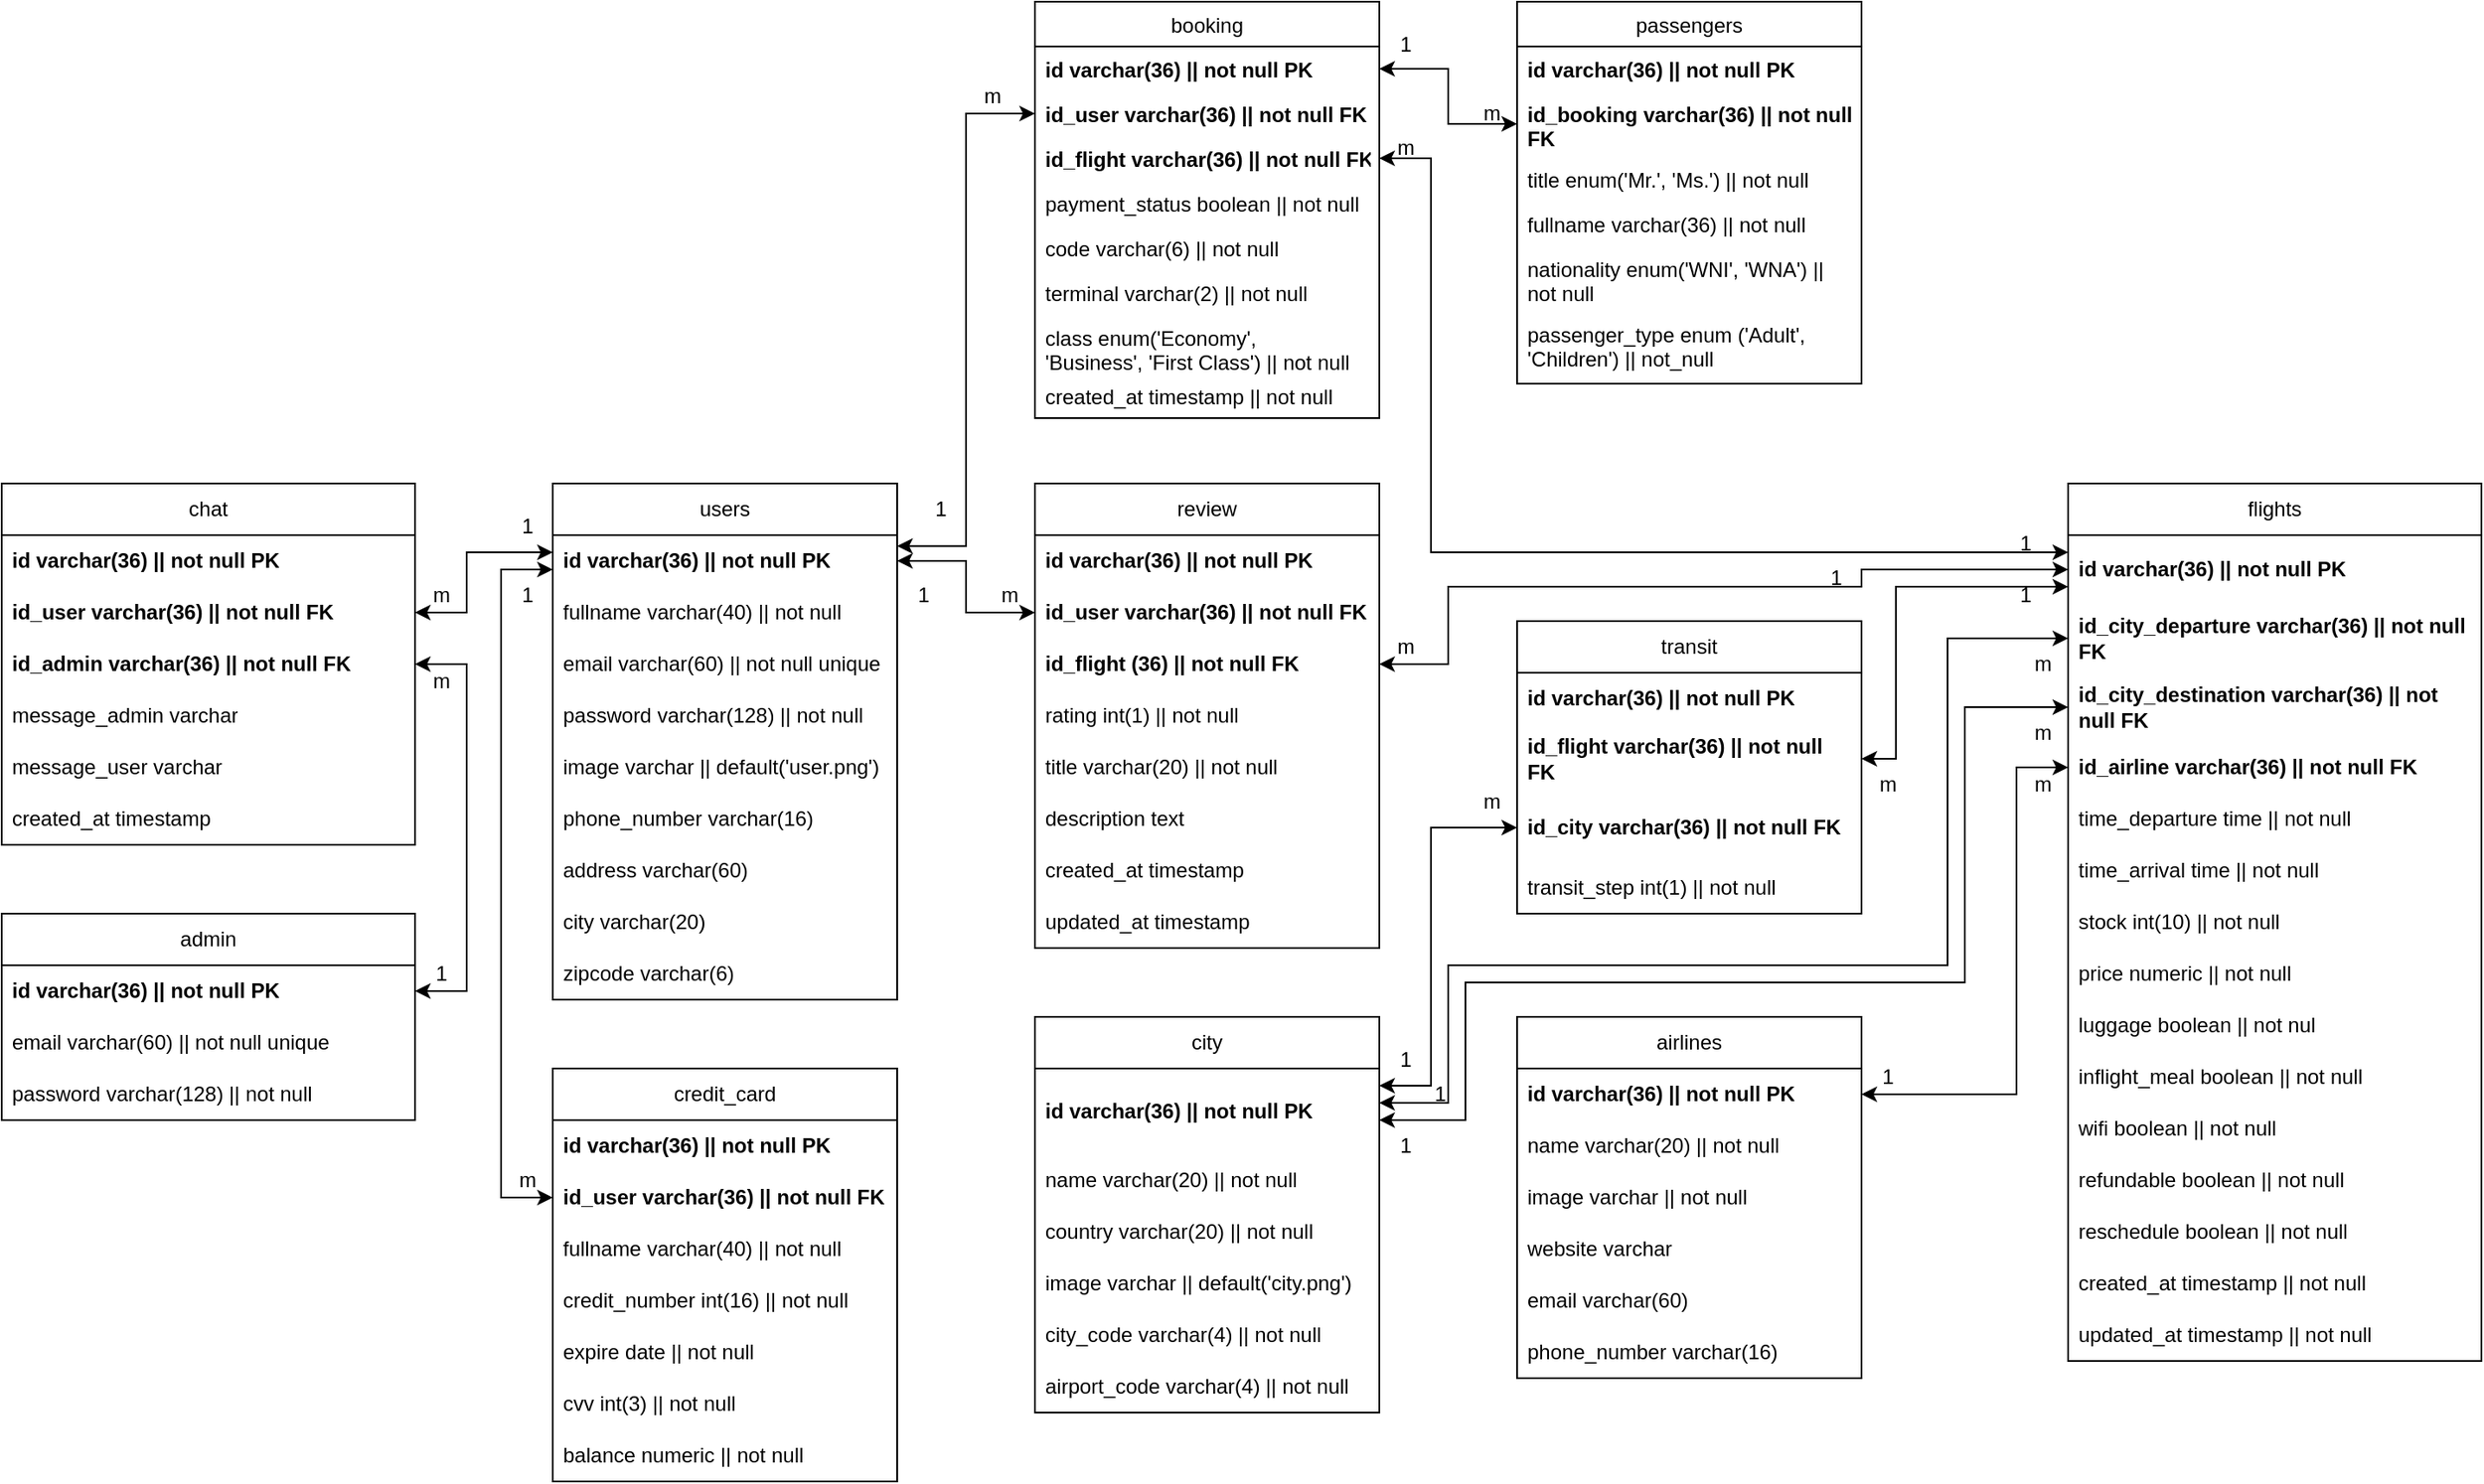 <mxfile version="20.7.4" type="device"><diagram id="C5RBs43oDa-KdzZeNtuy" name="Page-1"><mxGraphModel dx="2396" dy="1804" grid="1" gridSize="10" guides="1" tooltips="1" connect="1" arrows="1" fold="1" page="1" pageScale="1" pageWidth="827" pageHeight="1169" math="0" shadow="0"><root><mxCell id="WIyWlLk6GJQsqaUBKTNV-0"/><mxCell id="WIyWlLk6GJQsqaUBKTNV-1" parent="WIyWlLk6GJQsqaUBKTNV-0"/><mxCell id="ySphwof_7uUEcond-2Kx-29" value="booking" style="swimlane;fontStyle=0;childLayout=stackLayout;horizontal=1;startSize=26;fillColor=none;horizontalStack=0;resizeParent=1;resizeParentMax=0;resizeLast=0;collapsible=1;marginBottom=0;" vertex="1" parent="WIyWlLk6GJQsqaUBKTNV-1"><mxGeometry x="-200" y="-240" width="200" height="242" as="geometry"/></mxCell><mxCell id="ySphwof_7uUEcond-2Kx-30" value="id varchar(36) || not null PK" style="text;strokeColor=none;fillColor=none;align=left;verticalAlign=top;spacingLeft=4;spacingRight=4;overflow=hidden;rotatable=0;points=[[0,0.5],[1,0.5]];portConstraint=eastwest;fontStyle=1" vertex="1" parent="ySphwof_7uUEcond-2Kx-29"><mxGeometry y="26" width="200" height="26" as="geometry"/></mxCell><mxCell id="ySphwof_7uUEcond-2Kx-36" value="id_user varchar(36) || not null FK" style="text;strokeColor=none;fillColor=none;align=left;verticalAlign=top;spacingLeft=4;spacingRight=4;overflow=hidden;rotatable=0;points=[[0,0.5],[1,0.5]];portConstraint=eastwest;fontStyle=1" vertex="1" parent="ySphwof_7uUEcond-2Kx-29"><mxGeometry y="52" width="200" height="26" as="geometry"/></mxCell><mxCell id="ySphwof_7uUEcond-2Kx-188" value="id_flight varchar(36) || not null FK" style="text;strokeColor=none;fillColor=none;align=left;verticalAlign=top;spacingLeft=4;spacingRight=4;overflow=hidden;rotatable=0;points=[[0,0.5],[1,0.5]];portConstraint=eastwest;fontStyle=1" vertex="1" parent="ySphwof_7uUEcond-2Kx-29"><mxGeometry y="78" width="200" height="26" as="geometry"/></mxCell><mxCell id="ySphwof_7uUEcond-2Kx-183" value="payment_status boolean || not null" style="text;strokeColor=none;fillColor=none;align=left;verticalAlign=top;spacingLeft=4;spacingRight=4;overflow=hidden;rotatable=0;points=[[0,0.5],[1,0.5]];portConstraint=eastwest;" vertex="1" parent="ySphwof_7uUEcond-2Kx-29"><mxGeometry y="104" width="200" height="26" as="geometry"/></mxCell><mxCell id="ySphwof_7uUEcond-2Kx-201" value="code varchar(6) || not null" style="text;strokeColor=none;fillColor=none;align=left;verticalAlign=top;spacingLeft=4;spacingRight=4;overflow=hidden;rotatable=0;points=[[0,0.5],[1,0.5]];portConstraint=eastwest;" vertex="1" parent="ySphwof_7uUEcond-2Kx-29"><mxGeometry y="130" width="200" height="26" as="geometry"/></mxCell><mxCell id="ySphwof_7uUEcond-2Kx-196" value="terminal varchar(2) || not null" style="text;strokeColor=none;fillColor=none;align=left;verticalAlign=top;spacingLeft=4;spacingRight=4;overflow=hidden;rotatable=0;points=[[0,0.5],[1,0.5]];portConstraint=eastwest;" vertex="1" parent="ySphwof_7uUEcond-2Kx-29"><mxGeometry y="156" width="200" height="26" as="geometry"/></mxCell><mxCell id="ySphwof_7uUEcond-2Kx-197" value="class enum('Economy',&#10;'Business', 'First Class') || not null" style="text;strokeColor=none;fillColor=none;align=left;verticalAlign=top;spacingLeft=4;spacingRight=4;overflow=hidden;rotatable=0;points=[[0,0.5],[1,0.5]];portConstraint=eastwest;" vertex="1" parent="ySphwof_7uUEcond-2Kx-29"><mxGeometry y="182" width="200" height="34" as="geometry"/></mxCell><mxCell id="ySphwof_7uUEcond-2Kx-198" value="created_at timestamp || not null" style="text;strokeColor=none;fillColor=none;align=left;verticalAlign=top;spacingLeft=4;spacingRight=4;overflow=hidden;rotatable=0;points=[[0,0.5],[1,0.5]];portConstraint=eastwest;" vertex="1" parent="ySphwof_7uUEcond-2Kx-29"><mxGeometry y="216" width="200" height="26" as="geometry"/></mxCell><mxCell id="ySphwof_7uUEcond-2Kx-37" value="chat" style="swimlane;fontStyle=0;childLayout=stackLayout;horizontal=1;startSize=30;horizontalStack=0;resizeParent=1;resizeParentMax=0;resizeLast=0;collapsible=1;marginBottom=0;whiteSpace=wrap;html=1;" vertex="1" parent="WIyWlLk6GJQsqaUBKTNV-1"><mxGeometry x="-800" y="40" width="240" height="210" as="geometry"/></mxCell><mxCell id="ySphwof_7uUEcond-2Kx-38" value="&lt;span style=&quot;font-weight: 700;&quot;&gt;id varchar(36) || not null PK&lt;/span&gt;" style="text;strokeColor=none;fillColor=none;align=left;verticalAlign=middle;spacingLeft=4;spacingRight=4;overflow=hidden;points=[[0,0.5],[1,0.5]];portConstraint=eastwest;rotatable=0;whiteSpace=wrap;html=1;" vertex="1" parent="ySphwof_7uUEcond-2Kx-37"><mxGeometry y="30" width="240" height="30" as="geometry"/></mxCell><mxCell id="ySphwof_7uUEcond-2Kx-39" value="&lt;span style=&quot;font-weight: 700;&quot;&gt;id_user varchar(36) || not null FK&lt;/span&gt;" style="text;strokeColor=none;fillColor=none;align=left;verticalAlign=middle;spacingLeft=4;spacingRight=4;overflow=hidden;points=[[0,0.5],[1,0.5]];portConstraint=eastwest;rotatable=0;whiteSpace=wrap;html=1;" vertex="1" parent="ySphwof_7uUEcond-2Kx-37"><mxGeometry y="60" width="240" height="30" as="geometry"/></mxCell><mxCell id="ySphwof_7uUEcond-2Kx-40" value="&lt;span style=&quot;font-weight: 700;&quot;&gt;id_admin varchar(36) || not null FK&lt;/span&gt;" style="text;strokeColor=none;fillColor=none;align=left;verticalAlign=middle;spacingLeft=4;spacingRight=4;overflow=hidden;points=[[0,0.5],[1,0.5]];portConstraint=eastwest;rotatable=0;whiteSpace=wrap;html=1;" vertex="1" parent="ySphwof_7uUEcond-2Kx-37"><mxGeometry y="90" width="240" height="30" as="geometry"/></mxCell><mxCell id="ySphwof_7uUEcond-2Kx-41" value="&lt;span style=&quot;&quot;&gt;message_admin varchar&lt;/span&gt;" style="text;strokeColor=none;fillColor=none;align=left;verticalAlign=middle;spacingLeft=4;spacingRight=4;overflow=hidden;points=[[0,0.5],[1,0.5]];portConstraint=eastwest;rotatable=0;whiteSpace=wrap;html=1;" vertex="1" parent="ySphwof_7uUEcond-2Kx-37"><mxGeometry y="120" width="240" height="30" as="geometry"/></mxCell><mxCell id="ySphwof_7uUEcond-2Kx-42" value="&lt;span style=&quot;&quot;&gt;message_user varchar&lt;/span&gt;" style="text;strokeColor=none;fillColor=none;align=left;verticalAlign=middle;spacingLeft=4;spacingRight=4;overflow=hidden;points=[[0,0.5],[1,0.5]];portConstraint=eastwest;rotatable=0;whiteSpace=wrap;html=1;" vertex="1" parent="ySphwof_7uUEcond-2Kx-37"><mxGeometry y="150" width="240" height="30" as="geometry"/></mxCell><mxCell id="ySphwof_7uUEcond-2Kx-43" value="&lt;span style=&quot;&quot;&gt;created_at timestamp&lt;/span&gt;" style="text;strokeColor=none;fillColor=none;align=left;verticalAlign=middle;spacingLeft=4;spacingRight=4;overflow=hidden;points=[[0,0.5],[1,0.5]];portConstraint=eastwest;rotatable=0;whiteSpace=wrap;html=1;" vertex="1" parent="ySphwof_7uUEcond-2Kx-37"><mxGeometry y="180" width="240" height="30" as="geometry"/></mxCell><mxCell id="ySphwof_7uUEcond-2Kx-44" value="users" style="swimlane;fontStyle=0;childLayout=stackLayout;horizontal=1;startSize=30;horizontalStack=0;resizeParent=1;resizeParentMax=0;resizeLast=0;collapsible=1;marginBottom=0;whiteSpace=wrap;html=1;" vertex="1" parent="WIyWlLk6GJQsqaUBKTNV-1"><mxGeometry x="-480" y="40" width="200" height="300" as="geometry"/></mxCell><mxCell id="ySphwof_7uUEcond-2Kx-45" value="&lt;span style=&quot;font-weight: 700;&quot;&gt;id varchar(36) || not null PK&lt;/span&gt;" style="text;strokeColor=none;fillColor=none;align=left;verticalAlign=middle;spacingLeft=4;spacingRight=4;overflow=hidden;points=[[0,0.5],[1,0.5]];portConstraint=eastwest;rotatable=0;whiteSpace=wrap;html=1;" vertex="1" parent="ySphwof_7uUEcond-2Kx-44"><mxGeometry y="30" width="200" height="30" as="geometry"/></mxCell><mxCell id="ySphwof_7uUEcond-2Kx-46" value="&lt;span style=&quot;&quot;&gt;fullname varchar(40) || not null&lt;/span&gt;" style="text;strokeColor=none;fillColor=none;align=left;verticalAlign=middle;spacingLeft=4;spacingRight=4;overflow=hidden;points=[[0,0.5],[1,0.5]];portConstraint=eastwest;rotatable=0;whiteSpace=wrap;html=1;" vertex="1" parent="ySphwof_7uUEcond-2Kx-44"><mxGeometry y="60" width="200" height="30" as="geometry"/></mxCell><mxCell id="ySphwof_7uUEcond-2Kx-47" value="&lt;span style=&quot;&quot;&gt;email varchar(60) || not null unique&lt;/span&gt;" style="text;strokeColor=none;fillColor=none;align=left;verticalAlign=middle;spacingLeft=4;spacingRight=4;overflow=hidden;points=[[0,0.5],[1,0.5]];portConstraint=eastwest;rotatable=0;whiteSpace=wrap;html=1;" vertex="1" parent="ySphwof_7uUEcond-2Kx-44"><mxGeometry y="90" width="200" height="30" as="geometry"/></mxCell><mxCell id="ySphwof_7uUEcond-2Kx-48" value="&lt;span style=&quot;&quot;&gt;password varchar(128) || not null&lt;/span&gt;" style="text;strokeColor=none;fillColor=none;align=left;verticalAlign=middle;spacingLeft=4;spacingRight=4;overflow=hidden;points=[[0,0.5],[1,0.5]];portConstraint=eastwest;rotatable=0;whiteSpace=wrap;html=1;" vertex="1" parent="ySphwof_7uUEcond-2Kx-44"><mxGeometry y="120" width="200" height="30" as="geometry"/></mxCell><mxCell id="ySphwof_7uUEcond-2Kx-49" value="&lt;span style=&quot;&quot;&gt;image varchar || default('user.png')&lt;/span&gt;" style="text;strokeColor=none;fillColor=none;align=left;verticalAlign=middle;spacingLeft=4;spacingRight=4;overflow=hidden;points=[[0,0.5],[1,0.5]];portConstraint=eastwest;rotatable=0;whiteSpace=wrap;html=1;" vertex="1" parent="ySphwof_7uUEcond-2Kx-44"><mxGeometry y="150" width="200" height="30" as="geometry"/></mxCell><mxCell id="ySphwof_7uUEcond-2Kx-50" value="&lt;span style=&quot;&quot;&gt;phone_number varchar(16)&lt;/span&gt;" style="text;strokeColor=none;fillColor=none;align=left;verticalAlign=middle;spacingLeft=4;spacingRight=4;overflow=hidden;points=[[0,0.5],[1,0.5]];portConstraint=eastwest;rotatable=0;whiteSpace=wrap;html=1;" vertex="1" parent="ySphwof_7uUEcond-2Kx-44"><mxGeometry y="180" width="200" height="30" as="geometry"/></mxCell><mxCell id="ySphwof_7uUEcond-2Kx-51" value="&lt;span style=&quot;&quot;&gt;address varchar(60)&lt;/span&gt;" style="text;strokeColor=none;fillColor=none;align=left;verticalAlign=middle;spacingLeft=4;spacingRight=4;overflow=hidden;points=[[0,0.5],[1,0.5]];portConstraint=eastwest;rotatable=0;whiteSpace=wrap;html=1;" vertex="1" parent="ySphwof_7uUEcond-2Kx-44"><mxGeometry y="210" width="200" height="30" as="geometry"/></mxCell><mxCell id="ySphwof_7uUEcond-2Kx-52" value="&lt;span style=&quot;&quot;&gt;city varchar(20)&lt;/span&gt;" style="text;strokeColor=none;fillColor=none;align=left;verticalAlign=middle;spacingLeft=4;spacingRight=4;overflow=hidden;points=[[0,0.5],[1,0.5]];portConstraint=eastwest;rotatable=0;whiteSpace=wrap;html=1;" vertex="1" parent="ySphwof_7uUEcond-2Kx-44"><mxGeometry y="240" width="200" height="30" as="geometry"/></mxCell><mxCell id="ySphwof_7uUEcond-2Kx-53" value="&lt;span style=&quot;&quot;&gt;zipcode varchar(6)&lt;/span&gt;" style="text;strokeColor=none;fillColor=none;align=left;verticalAlign=middle;spacingLeft=4;spacingRight=4;overflow=hidden;points=[[0,0.5],[1,0.5]];portConstraint=eastwest;rotatable=0;whiteSpace=wrap;html=1;" vertex="1" parent="ySphwof_7uUEcond-2Kx-44"><mxGeometry y="270" width="200" height="30" as="geometry"/></mxCell><mxCell id="ySphwof_7uUEcond-2Kx-55" value="admin" style="swimlane;fontStyle=0;childLayout=stackLayout;horizontal=1;startSize=30;horizontalStack=0;resizeParent=1;resizeParentMax=0;resizeLast=0;collapsible=1;marginBottom=0;whiteSpace=wrap;html=1;" vertex="1" parent="WIyWlLk6GJQsqaUBKTNV-1"><mxGeometry x="-800" y="290" width="240" height="120" as="geometry"/></mxCell><mxCell id="ySphwof_7uUEcond-2Kx-56" value="&lt;span style=&quot;font-weight: 700;&quot;&gt;id varchar(36) || not null PK&lt;/span&gt;" style="text;strokeColor=none;fillColor=none;align=left;verticalAlign=middle;spacingLeft=4;spacingRight=4;overflow=hidden;points=[[0,0.5],[1,0.5]];portConstraint=eastwest;rotatable=0;whiteSpace=wrap;html=1;" vertex="1" parent="ySphwof_7uUEcond-2Kx-55"><mxGeometry y="30" width="240" height="30" as="geometry"/></mxCell><mxCell id="ySphwof_7uUEcond-2Kx-62" value="&lt;span style=&quot;&quot;&gt;email varchar(60) || not null unique&lt;/span&gt;" style="text;strokeColor=none;fillColor=none;align=left;verticalAlign=middle;spacingLeft=4;spacingRight=4;overflow=hidden;points=[[0,0.5],[1,0.5]];portConstraint=eastwest;rotatable=0;whiteSpace=wrap;html=1;" vertex="1" parent="ySphwof_7uUEcond-2Kx-55"><mxGeometry y="60" width="240" height="30" as="geometry"/></mxCell><mxCell id="ySphwof_7uUEcond-2Kx-63" value="&lt;span style=&quot;&quot;&gt;password varchar(128) || not null&lt;/span&gt;" style="text;strokeColor=none;fillColor=none;align=left;verticalAlign=middle;spacingLeft=4;spacingRight=4;overflow=hidden;points=[[0,0.5],[1,0.5]];portConstraint=eastwest;rotatable=0;whiteSpace=wrap;html=1;" vertex="1" parent="ySphwof_7uUEcond-2Kx-55"><mxGeometry y="90" width="240" height="30" as="geometry"/></mxCell><mxCell id="ySphwof_7uUEcond-2Kx-64" value="credit_card" style="swimlane;fontStyle=0;childLayout=stackLayout;horizontal=1;startSize=30;horizontalStack=0;resizeParent=1;resizeParentMax=0;resizeLast=0;collapsible=1;marginBottom=0;whiteSpace=wrap;html=1;" vertex="1" parent="WIyWlLk6GJQsqaUBKTNV-1"><mxGeometry x="-480" y="380" width="200" height="240" as="geometry"/></mxCell><mxCell id="ySphwof_7uUEcond-2Kx-65" value="&lt;span style=&quot;font-weight: 700;&quot;&gt;id varchar(36) || not null PK&lt;/span&gt;" style="text;strokeColor=none;fillColor=none;align=left;verticalAlign=middle;spacingLeft=4;spacingRight=4;overflow=hidden;points=[[0,0.5],[1,0.5]];portConstraint=eastwest;rotatable=0;whiteSpace=wrap;html=1;" vertex="1" parent="ySphwof_7uUEcond-2Kx-64"><mxGeometry y="30" width="200" height="30" as="geometry"/></mxCell><mxCell id="ySphwof_7uUEcond-2Kx-66" value="&lt;span style=&quot;font-weight: 700;&quot;&gt;id_user varchar(36) || not null FK&lt;/span&gt;" style="text;strokeColor=none;fillColor=none;align=left;verticalAlign=middle;spacingLeft=4;spacingRight=4;overflow=hidden;points=[[0,0.5],[1,0.5]];portConstraint=eastwest;rotatable=0;whiteSpace=wrap;html=1;" vertex="1" parent="ySphwof_7uUEcond-2Kx-64"><mxGeometry y="60" width="200" height="30" as="geometry"/></mxCell><mxCell id="ySphwof_7uUEcond-2Kx-67" value="&lt;span style=&quot;&quot;&gt;fullname varchar(40) || not null&lt;/span&gt;" style="text;strokeColor=none;fillColor=none;align=left;verticalAlign=middle;spacingLeft=4;spacingRight=4;overflow=hidden;points=[[0,0.5],[1,0.5]];portConstraint=eastwest;rotatable=0;whiteSpace=wrap;html=1;" vertex="1" parent="ySphwof_7uUEcond-2Kx-64"><mxGeometry y="90" width="200" height="30" as="geometry"/></mxCell><mxCell id="ySphwof_7uUEcond-2Kx-68" value="&lt;span style=&quot;&quot;&gt;credit_number int(16) || not null&lt;/span&gt;" style="text;strokeColor=none;fillColor=none;align=left;verticalAlign=middle;spacingLeft=4;spacingRight=4;overflow=hidden;points=[[0,0.5],[1,0.5]];portConstraint=eastwest;rotatable=0;whiteSpace=wrap;html=1;" vertex="1" parent="ySphwof_7uUEcond-2Kx-64"><mxGeometry y="120" width="200" height="30" as="geometry"/></mxCell><mxCell id="ySphwof_7uUEcond-2Kx-69" value="&lt;span style=&quot;&quot;&gt;expire date || not null&lt;/span&gt;" style="text;strokeColor=none;fillColor=none;align=left;verticalAlign=middle;spacingLeft=4;spacingRight=4;overflow=hidden;points=[[0,0.5],[1,0.5]];portConstraint=eastwest;rotatable=0;whiteSpace=wrap;html=1;" vertex="1" parent="ySphwof_7uUEcond-2Kx-64"><mxGeometry y="150" width="200" height="30" as="geometry"/></mxCell><mxCell id="ySphwof_7uUEcond-2Kx-70" value="&lt;span style=&quot;&quot;&gt;cvv int(3) || not null&lt;/span&gt;" style="text;strokeColor=none;fillColor=none;align=left;verticalAlign=middle;spacingLeft=4;spacingRight=4;overflow=hidden;points=[[0,0.5],[1,0.5]];portConstraint=eastwest;rotatable=0;whiteSpace=wrap;html=1;" vertex="1" parent="ySphwof_7uUEcond-2Kx-64"><mxGeometry y="180" width="200" height="30" as="geometry"/></mxCell><mxCell id="ySphwof_7uUEcond-2Kx-71" value="&lt;span style=&quot;&quot;&gt;balance numeric || not null&lt;/span&gt;" style="text;strokeColor=none;fillColor=none;align=left;verticalAlign=middle;spacingLeft=4;spacingRight=4;overflow=hidden;points=[[0,0.5],[1,0.5]];portConstraint=eastwest;rotatable=0;whiteSpace=wrap;html=1;" vertex="1" parent="ySphwof_7uUEcond-2Kx-64"><mxGeometry y="210" width="200" height="30" as="geometry"/></mxCell><mxCell id="ySphwof_7uUEcond-2Kx-74" value="city" style="swimlane;fontStyle=0;childLayout=stackLayout;horizontal=1;startSize=30;horizontalStack=0;resizeParent=1;resizeParentMax=0;resizeLast=0;collapsible=1;marginBottom=0;whiteSpace=wrap;html=1;" vertex="1" parent="WIyWlLk6GJQsqaUBKTNV-1"><mxGeometry x="-200" y="350" width="200" height="230" as="geometry"/></mxCell><mxCell id="ySphwof_7uUEcond-2Kx-75" value="&lt;span style=&quot;font-weight: 700;&quot;&gt;id varchar(36) || not null PK&lt;/span&gt;" style="text;strokeColor=none;fillColor=none;align=left;verticalAlign=middle;spacingLeft=4;spacingRight=4;overflow=hidden;points=[[0,0.5],[1,0.5]];portConstraint=eastwest;rotatable=0;whiteSpace=wrap;html=1;" vertex="1" parent="ySphwof_7uUEcond-2Kx-74"><mxGeometry y="30" width="200" height="50" as="geometry"/></mxCell><mxCell id="ySphwof_7uUEcond-2Kx-76" value="&lt;span style=&quot;&quot;&gt;name varchar(20) || not null&lt;/span&gt;" style="text;strokeColor=none;fillColor=none;align=left;verticalAlign=middle;spacingLeft=4;spacingRight=4;overflow=hidden;points=[[0,0.5],[1,0.5]];portConstraint=eastwest;rotatable=0;whiteSpace=wrap;html=1;" vertex="1" parent="ySphwof_7uUEcond-2Kx-74"><mxGeometry y="80" width="200" height="30" as="geometry"/></mxCell><mxCell id="ySphwof_7uUEcond-2Kx-77" value="&lt;span style=&quot;&quot;&gt;country varchar(20) || not null&lt;/span&gt;" style="text;strokeColor=none;fillColor=none;align=left;verticalAlign=middle;spacingLeft=4;spacingRight=4;overflow=hidden;points=[[0,0.5],[1,0.5]];portConstraint=eastwest;rotatable=0;whiteSpace=wrap;html=1;" vertex="1" parent="ySphwof_7uUEcond-2Kx-74"><mxGeometry y="110" width="200" height="30" as="geometry"/></mxCell><mxCell id="ySphwof_7uUEcond-2Kx-80" value="&lt;span style=&quot;&quot;&gt;image varchar || default('city.png')&lt;/span&gt;" style="text;strokeColor=none;fillColor=none;align=left;verticalAlign=middle;spacingLeft=4;spacingRight=4;overflow=hidden;points=[[0,0.5],[1,0.5]];portConstraint=eastwest;rotatable=0;whiteSpace=wrap;html=1;" vertex="1" parent="ySphwof_7uUEcond-2Kx-74"><mxGeometry y="140" width="200" height="30" as="geometry"/></mxCell><mxCell id="ySphwof_7uUEcond-2Kx-78" value="&lt;span style=&quot;&quot;&gt;city_code varchar(4) || not null&lt;/span&gt;" style="text;strokeColor=none;fillColor=none;align=left;verticalAlign=middle;spacingLeft=4;spacingRight=4;overflow=hidden;points=[[0,0.5],[1,0.5]];portConstraint=eastwest;rotatable=0;whiteSpace=wrap;html=1;" vertex="1" parent="ySphwof_7uUEcond-2Kx-74"><mxGeometry y="170" width="200" height="30" as="geometry"/></mxCell><mxCell id="ySphwof_7uUEcond-2Kx-81" value="airport_code varchar(4) || not null" style="text;strokeColor=none;fillColor=none;align=left;verticalAlign=middle;spacingLeft=4;spacingRight=4;overflow=hidden;points=[[0,0.5],[1,0.5]];portConstraint=eastwest;rotatable=0;whiteSpace=wrap;html=1;" vertex="1" parent="ySphwof_7uUEcond-2Kx-74"><mxGeometry y="200" width="200" height="30" as="geometry"/></mxCell><mxCell id="ySphwof_7uUEcond-2Kx-84" value="flights" style="swimlane;fontStyle=0;childLayout=stackLayout;horizontal=1;startSize=30;horizontalStack=0;resizeParent=1;resizeParentMax=0;resizeLast=0;collapsible=1;marginBottom=0;whiteSpace=wrap;html=1;" vertex="1" parent="WIyWlLk6GJQsqaUBKTNV-1"><mxGeometry x="400" y="40" width="240" height="510" as="geometry"/></mxCell><mxCell id="ySphwof_7uUEcond-2Kx-85" value="&lt;span style=&quot;font-weight: 700;&quot;&gt;id varchar(36) || not null PK&lt;/span&gt;" style="text;strokeColor=none;fillColor=none;align=left;verticalAlign=middle;spacingLeft=4;spacingRight=4;overflow=hidden;points=[[0,0.5],[1,0.5]];portConstraint=eastwest;rotatable=0;whiteSpace=wrap;html=1;" vertex="1" parent="ySphwof_7uUEcond-2Kx-84"><mxGeometry y="30" width="240" height="40" as="geometry"/></mxCell><mxCell id="ySphwof_7uUEcond-2Kx-87" value="&lt;span style=&quot;&quot;&gt;&lt;b&gt;id_city_departure varchar(36) || not null FK&lt;/b&gt;&lt;/span&gt;" style="text;strokeColor=none;fillColor=none;align=left;verticalAlign=middle;spacingLeft=4;spacingRight=4;overflow=hidden;points=[[0,0.5],[1,0.5]];portConstraint=eastwest;rotatable=0;whiteSpace=wrap;html=1;" vertex="1" parent="ySphwof_7uUEcond-2Kx-84"><mxGeometry y="70" width="240" height="40" as="geometry"/></mxCell><mxCell id="ySphwof_7uUEcond-2Kx-128" value="&lt;span style=&quot;&quot;&gt;&lt;b&gt;id_city_destination varchar(36) || not null FK&lt;/b&gt;&lt;/span&gt;" style="text;strokeColor=none;fillColor=none;align=left;verticalAlign=middle;spacingLeft=4;spacingRight=4;overflow=hidden;points=[[0,0.5],[1,0.5]];portConstraint=eastwest;rotatable=0;whiteSpace=wrap;html=1;" vertex="1" parent="ySphwof_7uUEcond-2Kx-84"><mxGeometry y="110" width="240" height="40" as="geometry"/></mxCell><mxCell id="ySphwof_7uUEcond-2Kx-86" value="&lt;b&gt;id_airline varchar(36) || not null FK&lt;/b&gt;" style="text;strokeColor=none;fillColor=none;align=left;verticalAlign=middle;spacingLeft=4;spacingRight=4;overflow=hidden;points=[[0,0.5],[1,0.5]];portConstraint=eastwest;rotatable=0;whiteSpace=wrap;html=1;" vertex="1" parent="ySphwof_7uUEcond-2Kx-84"><mxGeometry y="150" width="240" height="30" as="geometry"/></mxCell><mxCell id="ySphwof_7uUEcond-2Kx-94" value="time_departure time || not null" style="text;strokeColor=none;fillColor=none;align=left;verticalAlign=middle;spacingLeft=4;spacingRight=4;overflow=hidden;points=[[0,0.5],[1,0.5]];portConstraint=eastwest;rotatable=0;whiteSpace=wrap;html=1;" vertex="1" parent="ySphwof_7uUEcond-2Kx-84"><mxGeometry y="180" width="240" height="30" as="geometry"/></mxCell><mxCell id="ySphwof_7uUEcond-2Kx-100" value="time_arrival time || not null" style="text;strokeColor=none;fillColor=none;align=left;verticalAlign=middle;spacingLeft=4;spacingRight=4;overflow=hidden;points=[[0,0.5],[1,0.5]];portConstraint=eastwest;rotatable=0;whiteSpace=wrap;html=1;" vertex="1" parent="ySphwof_7uUEcond-2Kx-84"><mxGeometry y="210" width="240" height="30" as="geometry"/></mxCell><mxCell id="ySphwof_7uUEcond-2Kx-200" value="&lt;span style=&quot;&quot;&gt;stock int(10) || not null&lt;/span&gt;" style="text;strokeColor=none;fillColor=none;align=left;verticalAlign=middle;spacingLeft=4;spacingRight=4;overflow=hidden;points=[[0,0.5],[1,0.5]];portConstraint=eastwest;rotatable=0;whiteSpace=wrap;html=1;" vertex="1" parent="ySphwof_7uUEcond-2Kx-84"><mxGeometry y="240" width="240" height="30" as="geometry"/></mxCell><mxCell id="ySphwof_7uUEcond-2Kx-99" value="price numeric || not null" style="text;strokeColor=none;fillColor=none;align=left;verticalAlign=middle;spacingLeft=4;spacingRight=4;overflow=hidden;points=[[0,0.5],[1,0.5]];portConstraint=eastwest;rotatable=0;whiteSpace=wrap;html=1;" vertex="1" parent="ySphwof_7uUEcond-2Kx-84"><mxGeometry y="270" width="240" height="30" as="geometry"/></mxCell><mxCell id="ySphwof_7uUEcond-2Kx-89" value="&lt;span style=&quot;&quot;&gt;luggage boolean || not nul&lt;/span&gt;" style="text;strokeColor=none;fillColor=none;align=left;verticalAlign=middle;spacingLeft=4;spacingRight=4;overflow=hidden;points=[[0,0.5],[1,0.5]];portConstraint=eastwest;rotatable=0;whiteSpace=wrap;html=1;" vertex="1" parent="ySphwof_7uUEcond-2Kx-84"><mxGeometry y="300" width="240" height="30" as="geometry"/></mxCell><mxCell id="ySphwof_7uUEcond-2Kx-90" value="&lt;span style=&quot;&quot;&gt;inflight_meal boolean || not null&lt;/span&gt;" style="text;strokeColor=none;fillColor=none;align=left;verticalAlign=middle;spacingLeft=4;spacingRight=4;overflow=hidden;points=[[0,0.5],[1,0.5]];portConstraint=eastwest;rotatable=0;whiteSpace=wrap;html=1;" vertex="1" parent="ySphwof_7uUEcond-2Kx-84"><mxGeometry y="330" width="240" height="30" as="geometry"/></mxCell><mxCell id="ySphwof_7uUEcond-2Kx-91" value="wifi boolean || not null" style="text;strokeColor=none;fillColor=none;align=left;verticalAlign=middle;spacingLeft=4;spacingRight=4;overflow=hidden;points=[[0,0.5],[1,0.5]];portConstraint=eastwest;rotatable=0;whiteSpace=wrap;html=1;" vertex="1" parent="ySphwof_7uUEcond-2Kx-84"><mxGeometry y="360" width="240" height="30" as="geometry"/></mxCell><mxCell id="ySphwof_7uUEcond-2Kx-97" value="refundable boolean || not null" style="text;strokeColor=none;fillColor=none;align=left;verticalAlign=middle;spacingLeft=4;spacingRight=4;overflow=hidden;points=[[0,0.5],[1,0.5]];portConstraint=eastwest;rotatable=0;whiteSpace=wrap;html=1;" vertex="1" parent="ySphwof_7uUEcond-2Kx-84"><mxGeometry y="390" width="240" height="30" as="geometry"/></mxCell><mxCell id="ySphwof_7uUEcond-2Kx-96" value="reschedule boolean || not null" style="text;strokeColor=none;fillColor=none;align=left;verticalAlign=middle;spacingLeft=4;spacingRight=4;overflow=hidden;points=[[0,0.5],[1,0.5]];portConstraint=eastwest;rotatable=0;whiteSpace=wrap;html=1;" vertex="1" parent="ySphwof_7uUEcond-2Kx-84"><mxGeometry y="420" width="240" height="30" as="geometry"/></mxCell><mxCell id="ySphwof_7uUEcond-2Kx-93" value="created_at timestamp || not null" style="text;strokeColor=none;fillColor=none;align=left;verticalAlign=middle;spacingLeft=4;spacingRight=4;overflow=hidden;points=[[0,0.5],[1,0.5]];portConstraint=eastwest;rotatable=0;whiteSpace=wrap;html=1;" vertex="1" parent="ySphwof_7uUEcond-2Kx-84"><mxGeometry y="450" width="240" height="30" as="geometry"/></mxCell><mxCell id="ySphwof_7uUEcond-2Kx-92" value="updated_at timestamp || not null" style="text;strokeColor=none;fillColor=none;align=left;verticalAlign=middle;spacingLeft=4;spacingRight=4;overflow=hidden;points=[[0,0.5],[1,0.5]];portConstraint=eastwest;rotatable=0;whiteSpace=wrap;html=1;" vertex="1" parent="ySphwof_7uUEcond-2Kx-84"><mxGeometry y="480" width="240" height="30" as="geometry"/></mxCell><mxCell id="ySphwof_7uUEcond-2Kx-101" value="airlines" style="swimlane;fontStyle=0;childLayout=stackLayout;horizontal=1;startSize=30;horizontalStack=0;resizeParent=1;resizeParentMax=0;resizeLast=0;collapsible=1;marginBottom=0;whiteSpace=wrap;html=1;" vertex="1" parent="WIyWlLk6GJQsqaUBKTNV-1"><mxGeometry x="80" y="350" width="200" height="210" as="geometry"/></mxCell><mxCell id="ySphwof_7uUEcond-2Kx-102" value="&lt;span style=&quot;font-weight: 700;&quot;&gt;id varchar(36) || not null PK&lt;/span&gt;" style="text;strokeColor=none;fillColor=none;align=left;verticalAlign=middle;spacingLeft=4;spacingRight=4;overflow=hidden;points=[[0,0.5],[1,0.5]];portConstraint=eastwest;rotatable=0;whiteSpace=wrap;html=1;" vertex="1" parent="ySphwof_7uUEcond-2Kx-101"><mxGeometry y="30" width="200" height="30" as="geometry"/></mxCell><mxCell id="ySphwof_7uUEcond-2Kx-103" value="&lt;span style=&quot;&quot;&gt;name varchar(20) || not null&lt;/span&gt;" style="text;strokeColor=none;fillColor=none;align=left;verticalAlign=middle;spacingLeft=4;spacingRight=4;overflow=hidden;points=[[0,0.5],[1,0.5]];portConstraint=eastwest;rotatable=0;whiteSpace=wrap;html=1;" vertex="1" parent="ySphwof_7uUEcond-2Kx-101"><mxGeometry y="60" width="200" height="30" as="geometry"/></mxCell><mxCell id="ySphwof_7uUEcond-2Kx-104" value="image varchar || not null" style="text;strokeColor=none;fillColor=none;align=left;verticalAlign=middle;spacingLeft=4;spacingRight=4;overflow=hidden;points=[[0,0.5],[1,0.5]];portConstraint=eastwest;rotatable=0;whiteSpace=wrap;html=1;" vertex="1" parent="ySphwof_7uUEcond-2Kx-101"><mxGeometry y="90" width="200" height="30" as="geometry"/></mxCell><mxCell id="ySphwof_7uUEcond-2Kx-108" value="website varchar" style="text;strokeColor=none;fillColor=none;align=left;verticalAlign=middle;spacingLeft=4;spacingRight=4;overflow=hidden;points=[[0,0.5],[1,0.5]];portConstraint=eastwest;rotatable=0;whiteSpace=wrap;html=1;" vertex="1" parent="ySphwof_7uUEcond-2Kx-101"><mxGeometry y="120" width="200" height="30" as="geometry"/></mxCell><mxCell id="ySphwof_7uUEcond-2Kx-109" value="email varchar(60)" style="text;strokeColor=none;fillColor=none;align=left;verticalAlign=middle;spacingLeft=4;spacingRight=4;overflow=hidden;points=[[0,0.5],[1,0.5]];portConstraint=eastwest;rotatable=0;whiteSpace=wrap;html=1;" vertex="1" parent="ySphwof_7uUEcond-2Kx-101"><mxGeometry y="150" width="200" height="30" as="geometry"/></mxCell><mxCell id="ySphwof_7uUEcond-2Kx-110" value="phone_number varchar(16)" style="text;strokeColor=none;fillColor=none;align=left;verticalAlign=middle;spacingLeft=4;spacingRight=4;overflow=hidden;points=[[0,0.5],[1,0.5]];portConstraint=eastwest;rotatable=0;whiteSpace=wrap;html=1;" vertex="1" parent="ySphwof_7uUEcond-2Kx-101"><mxGeometry y="180" width="200" height="30" as="geometry"/></mxCell><mxCell id="ySphwof_7uUEcond-2Kx-112" style="edgeStyle=orthogonalEdgeStyle;rounded=0;orthogonalLoop=1;jettySize=auto;html=1;exitX=1;exitY=0.5;exitDx=0;exitDy=0;startArrow=classic;startFill=1;" edge="1" parent="WIyWlLk6GJQsqaUBKTNV-1" source="ySphwof_7uUEcond-2Kx-56" target="ySphwof_7uUEcond-2Kx-40"><mxGeometry relative="1" as="geometry"><Array as="points"><mxPoint x="-530" y="335"/><mxPoint x="-530" y="145"/></Array></mxGeometry></mxCell><mxCell id="ySphwof_7uUEcond-2Kx-116" value="" style="endArrow=classic;startArrow=classic;html=1;rounded=0;exitX=0;exitY=0.5;exitDx=0;exitDy=0;" edge="1" parent="WIyWlLk6GJQsqaUBKTNV-1" source="ySphwof_7uUEcond-2Kx-66"><mxGeometry width="50" height="50" relative="1" as="geometry"><mxPoint x="-510" y="460" as="sourcePoint"/><mxPoint x="-480" y="90" as="targetPoint"/><Array as="points"><mxPoint x="-510" y="455"/><mxPoint x="-510" y="90"/></Array></mxGeometry></mxCell><mxCell id="ySphwof_7uUEcond-2Kx-117" value="" style="endArrow=classic;startArrow=classic;html=1;rounded=0;" edge="1" parent="WIyWlLk6GJQsqaUBKTNV-1"><mxGeometry width="50" height="50" relative="1" as="geometry"><mxPoint x="-560" y="115" as="sourcePoint"/><mxPoint x="-480" y="80" as="targetPoint"/><Array as="points"><mxPoint x="-530" y="115"/><mxPoint x="-530" y="100"/><mxPoint x="-530" y="80"/></Array></mxGeometry></mxCell><mxCell id="ySphwof_7uUEcond-2Kx-118" value="transit" style="swimlane;fontStyle=0;childLayout=stackLayout;horizontal=1;startSize=30;horizontalStack=0;resizeParent=1;resizeParentMax=0;resizeLast=0;collapsible=1;marginBottom=0;whiteSpace=wrap;html=1;" vertex="1" parent="WIyWlLk6GJQsqaUBKTNV-1"><mxGeometry x="80" y="120" width="200" height="170" as="geometry"/></mxCell><mxCell id="ySphwof_7uUEcond-2Kx-119" value="&lt;span style=&quot;font-weight: 700;&quot;&gt;id varchar(36) || not null PK&lt;/span&gt;" style="text;strokeColor=none;fillColor=none;align=left;verticalAlign=middle;spacingLeft=4;spacingRight=4;overflow=hidden;points=[[0,0.5],[1,0.5]];portConstraint=eastwest;rotatable=0;whiteSpace=wrap;html=1;" vertex="1" parent="ySphwof_7uUEcond-2Kx-118"><mxGeometry y="30" width="200" height="30" as="geometry"/></mxCell><mxCell id="ySphwof_7uUEcond-2Kx-120" value="&lt;b&gt;id_flight varchar(36) || not null FK&lt;/b&gt;" style="text;strokeColor=none;fillColor=none;align=left;verticalAlign=middle;spacingLeft=4;spacingRight=4;overflow=hidden;points=[[0,0.5],[1,0.5]];portConstraint=eastwest;rotatable=0;whiteSpace=wrap;html=1;" vertex="1" parent="ySphwof_7uUEcond-2Kx-118"><mxGeometry y="60" width="200" height="40" as="geometry"/></mxCell><mxCell id="ySphwof_7uUEcond-2Kx-129" value="&lt;span style=&quot;font-weight: 700;&quot;&gt;id_city varchar(36) || not null FK&lt;/span&gt;" style="text;strokeColor=none;fillColor=none;align=left;verticalAlign=middle;spacingLeft=4;spacingRight=4;overflow=hidden;points=[[0,0.5],[1,0.5]];portConstraint=eastwest;rotatable=0;whiteSpace=wrap;html=1;" vertex="1" parent="ySphwof_7uUEcond-2Kx-118"><mxGeometry y="100" width="200" height="40" as="geometry"/></mxCell><mxCell id="ySphwof_7uUEcond-2Kx-121" value="transit_step int(1) || not null" style="text;strokeColor=none;fillColor=none;align=left;verticalAlign=middle;spacingLeft=4;spacingRight=4;overflow=hidden;points=[[0,0.5],[1,0.5]];portConstraint=eastwest;rotatable=0;whiteSpace=wrap;html=1;" vertex="1" parent="ySphwof_7uUEcond-2Kx-118"><mxGeometry y="140" width="200" height="30" as="geometry"/></mxCell><mxCell id="ySphwof_7uUEcond-2Kx-132" value="" style="endArrow=classic;startArrow=classic;html=1;rounded=0;exitX=1;exitY=0.4;exitDx=0;exitDy=0;exitPerimeter=0;entryX=0;entryY=0.5;entryDx=0;entryDy=0;" edge="1" parent="WIyWlLk6GJQsqaUBKTNV-1" source="ySphwof_7uUEcond-2Kx-75" target="ySphwof_7uUEcond-2Kx-87"><mxGeometry width="50" height="50" relative="1" as="geometry"><mxPoint x="60" y="590" as="sourcePoint"/><mxPoint x="310" y="530" as="targetPoint"/><Array as="points"><mxPoint x="40" y="400"/><mxPoint x="40" y="320"/><mxPoint x="330" y="320"/><mxPoint x="330" y="130"/></Array></mxGeometry></mxCell><mxCell id="ySphwof_7uUEcond-2Kx-133" value="" style="endArrow=classic;startArrow=classic;html=1;rounded=0;exitX=1;exitY=0.6;exitDx=0;exitDy=0;exitPerimeter=0;entryX=0;entryY=0.5;entryDx=0;entryDy=0;" edge="1" parent="WIyWlLk6GJQsqaUBKTNV-1" source="ySphwof_7uUEcond-2Kx-75" target="ySphwof_7uUEcond-2Kx-128"><mxGeometry width="50" height="50" relative="1" as="geometry"><mxPoint x="20" y="590" as="sourcePoint"/><mxPoint x="340" y="600" as="targetPoint"/><Array as="points"><mxPoint x="50" y="410"/><mxPoint x="50" y="330"/><mxPoint x="340" y="330"/><mxPoint x="340" y="170"/></Array></mxGeometry></mxCell><mxCell id="ySphwof_7uUEcond-2Kx-134" value="" style="endArrow=classic;startArrow=classic;html=1;rounded=0;exitX=1;exitY=0.5;exitDx=0;exitDy=0;entryX=0;entryY=0.5;entryDx=0;entryDy=0;" edge="1" parent="WIyWlLk6GJQsqaUBKTNV-1" source="ySphwof_7uUEcond-2Kx-102" target="ySphwof_7uUEcond-2Kx-86"><mxGeometry width="50" height="50" relative="1" as="geometry"><mxPoint x="130" y="760" as="sourcePoint"/><mxPoint x="160" y="560" as="targetPoint"/><Array as="points"><mxPoint x="370" y="395"/><mxPoint x="370" y="205"/></Array></mxGeometry></mxCell><mxCell id="ySphwof_7uUEcond-2Kx-136" value="review" style="swimlane;fontStyle=0;childLayout=stackLayout;horizontal=1;startSize=30;horizontalStack=0;resizeParent=1;resizeParentMax=0;resizeLast=0;collapsible=1;marginBottom=0;whiteSpace=wrap;html=1;" vertex="1" parent="WIyWlLk6GJQsqaUBKTNV-1"><mxGeometry x="-200" y="40" width="200" height="270" as="geometry"/></mxCell><mxCell id="ySphwof_7uUEcond-2Kx-137" value="&lt;span style=&quot;font-weight: 700;&quot;&gt;id varchar(36) || not null PK&lt;/span&gt;" style="text;strokeColor=none;fillColor=none;align=left;verticalAlign=middle;spacingLeft=4;spacingRight=4;overflow=hidden;points=[[0,0.5],[1,0.5]];portConstraint=eastwest;rotatable=0;whiteSpace=wrap;html=1;" vertex="1" parent="ySphwof_7uUEcond-2Kx-136"><mxGeometry y="30" width="200" height="30" as="geometry"/></mxCell><mxCell id="ySphwof_7uUEcond-2Kx-138" value="&lt;span style=&quot;font-weight: 700;&quot;&gt;id_user varchar(36) || not null FK&lt;/span&gt;" style="text;strokeColor=none;fillColor=none;align=left;verticalAlign=middle;spacingLeft=4;spacingRight=4;overflow=hidden;points=[[0,0.5],[1,0.5]];portConstraint=eastwest;rotatable=0;whiteSpace=wrap;html=1;" vertex="1" parent="ySphwof_7uUEcond-2Kx-136"><mxGeometry y="60" width="200" height="30" as="geometry"/></mxCell><mxCell id="ySphwof_7uUEcond-2Kx-144" value="&lt;span style=&quot;font-weight: 700;&quot;&gt;id_flight (36) || not null FK&lt;/span&gt;" style="text;strokeColor=none;fillColor=none;align=left;verticalAlign=middle;spacingLeft=4;spacingRight=4;overflow=hidden;points=[[0,0.5],[1,0.5]];portConstraint=eastwest;rotatable=0;whiteSpace=wrap;html=1;" vertex="1" parent="ySphwof_7uUEcond-2Kx-136"><mxGeometry y="90" width="200" height="30" as="geometry"/></mxCell><mxCell id="ySphwof_7uUEcond-2Kx-139" value="&lt;span style=&quot;&quot;&gt;rating int(1) || not null&lt;/span&gt;" style="text;strokeColor=none;fillColor=none;align=left;verticalAlign=middle;spacingLeft=4;spacingRight=4;overflow=hidden;points=[[0,0.5],[1,0.5]];portConstraint=eastwest;rotatable=0;whiteSpace=wrap;html=1;" vertex="1" parent="ySphwof_7uUEcond-2Kx-136"><mxGeometry y="120" width="200" height="30" as="geometry"/></mxCell><mxCell id="ySphwof_7uUEcond-2Kx-140" value="&lt;span style=&quot;&quot;&gt;title varchar(20) || not null&lt;/span&gt;" style="text;strokeColor=none;fillColor=none;align=left;verticalAlign=middle;spacingLeft=4;spacingRight=4;overflow=hidden;points=[[0,0.5],[1,0.5]];portConstraint=eastwest;rotatable=0;whiteSpace=wrap;html=1;" vertex="1" parent="ySphwof_7uUEcond-2Kx-136"><mxGeometry y="150" width="200" height="30" as="geometry"/></mxCell><mxCell id="ySphwof_7uUEcond-2Kx-141" value="&lt;span style=&quot;&quot;&gt;description text&lt;/span&gt;" style="text;strokeColor=none;fillColor=none;align=left;verticalAlign=middle;spacingLeft=4;spacingRight=4;overflow=hidden;points=[[0,0.5],[1,0.5]];portConstraint=eastwest;rotatable=0;whiteSpace=wrap;html=1;" vertex="1" parent="ySphwof_7uUEcond-2Kx-136"><mxGeometry y="180" width="200" height="30" as="geometry"/></mxCell><mxCell id="ySphwof_7uUEcond-2Kx-142" value="created_at timestamp" style="text;strokeColor=none;fillColor=none;align=left;verticalAlign=middle;spacingLeft=4;spacingRight=4;overflow=hidden;points=[[0,0.5],[1,0.5]];portConstraint=eastwest;rotatable=0;whiteSpace=wrap;html=1;" vertex="1" parent="ySphwof_7uUEcond-2Kx-136"><mxGeometry y="210" width="200" height="30" as="geometry"/></mxCell><mxCell id="ySphwof_7uUEcond-2Kx-143" value="updated_at timestamp" style="text;strokeColor=none;fillColor=none;align=left;verticalAlign=middle;spacingLeft=4;spacingRight=4;overflow=hidden;points=[[0,0.5],[1,0.5]];portConstraint=eastwest;rotatable=0;whiteSpace=wrap;html=1;" vertex="1" parent="ySphwof_7uUEcond-2Kx-136"><mxGeometry y="240" width="200" height="30" as="geometry"/></mxCell><mxCell id="ySphwof_7uUEcond-2Kx-146" value="" style="endArrow=classic;startArrow=classic;html=1;rounded=0;exitX=1;exitY=0.5;exitDx=0;exitDy=0;entryX=0;entryY=0.5;entryDx=0;entryDy=0;" edge="1" parent="WIyWlLk6GJQsqaUBKTNV-1" source="ySphwof_7uUEcond-2Kx-45" target="ySphwof_7uUEcond-2Kx-138"><mxGeometry width="50" height="50" relative="1" as="geometry"><mxPoint x="-210" y="350" as="sourcePoint"/><mxPoint x="-160" y="300" as="targetPoint"/><Array as="points"><mxPoint x="-240" y="85"/><mxPoint x="-240" y="115"/></Array></mxGeometry></mxCell><mxCell id="ySphwof_7uUEcond-2Kx-148" value="" style="endArrow=classic;startArrow=classic;html=1;rounded=0;exitX=1;exitY=0.5;exitDx=0;exitDy=0;entryX=0;entryY=0.5;entryDx=0;entryDy=0;" edge="1" parent="WIyWlLk6GJQsqaUBKTNV-1" source="ySphwof_7uUEcond-2Kx-144" target="ySphwof_7uUEcond-2Kx-85"><mxGeometry width="50" height="50" relative="1" as="geometry"><mxPoint x="110" y="120" as="sourcePoint"/><mxPoint x="360" y="80" as="targetPoint"/><Array as="points"><mxPoint x="40" y="145"/><mxPoint x="40" y="100"/><mxPoint x="280" y="100"/><mxPoint x="280" y="90"/></Array></mxGeometry></mxCell><mxCell id="ySphwof_7uUEcond-2Kx-149" value="" style="endArrow=classic;startArrow=classic;html=1;rounded=0;entryX=0;entryY=0.75;entryDx=0;entryDy=0;entryPerimeter=0;" edge="1" parent="WIyWlLk6GJQsqaUBKTNV-1" target="ySphwof_7uUEcond-2Kx-85"><mxGeometry width="50" height="50" relative="1" as="geometry"><mxPoint x="280" y="200" as="sourcePoint"/><mxPoint x="350" y="100" as="targetPoint"/><Array as="points"><mxPoint x="300" y="200"/><mxPoint x="300" y="100"/></Array></mxGeometry></mxCell><mxCell id="ySphwof_7uUEcond-2Kx-150" value="" style="endArrow=classic;startArrow=classic;html=1;rounded=0;entryX=0;entryY=0.5;entryDx=0;entryDy=0;" edge="1" parent="WIyWlLk6GJQsqaUBKTNV-1" target="ySphwof_7uUEcond-2Kx-129"><mxGeometry width="50" height="50" relative="1" as="geometry"><mxPoint y="390" as="sourcePoint"/><mxPoint x="30" y="260" as="targetPoint"/><Array as="points"><mxPoint x="30" y="390"/><mxPoint x="30" y="240"/></Array></mxGeometry></mxCell><mxCell id="ySphwof_7uUEcond-2Kx-151" value="passengers" style="swimlane;fontStyle=0;childLayout=stackLayout;horizontal=1;startSize=26;fillColor=none;horizontalStack=0;resizeParent=1;resizeParentMax=0;resizeLast=0;collapsible=1;marginBottom=0;" vertex="1" parent="WIyWlLk6GJQsqaUBKTNV-1"><mxGeometry x="80" y="-240" width="200" height="222" as="geometry"/></mxCell><mxCell id="ySphwof_7uUEcond-2Kx-152" value="id varchar(36) || not null PK" style="text;strokeColor=none;fillColor=none;align=left;verticalAlign=top;spacingLeft=4;spacingRight=4;overflow=hidden;rotatable=0;points=[[0,0.5],[1,0.5]];portConstraint=eastwest;fontStyle=1" vertex="1" parent="ySphwof_7uUEcond-2Kx-151"><mxGeometry y="26" width="200" height="26" as="geometry"/></mxCell><mxCell id="ySphwof_7uUEcond-2Kx-185" value="id_booking varchar(36) || not null &#10;FK" style="text;strokeColor=none;fillColor=none;align=left;verticalAlign=top;spacingLeft=4;spacingRight=4;overflow=hidden;rotatable=0;points=[[0,0.5],[1,0.5]];portConstraint=eastwest;fontStyle=1" vertex="1" parent="ySphwof_7uUEcond-2Kx-151"><mxGeometry y="52" width="200" height="38" as="geometry"/></mxCell><mxCell id="ySphwof_7uUEcond-2Kx-33" value="title enum('Mr.', 'Ms.') || not null" style="text;strokeColor=none;fillColor=none;align=left;verticalAlign=top;spacingLeft=4;spacingRight=4;overflow=hidden;rotatable=0;points=[[0,0.5],[1,0.5]];portConstraint=eastwest;" vertex="1" parent="ySphwof_7uUEcond-2Kx-151"><mxGeometry y="90" width="200" height="26" as="geometry"/></mxCell><mxCell id="ySphwof_7uUEcond-2Kx-31" value="fullname varchar(36) || not null" style="text;strokeColor=none;fillColor=none;align=left;verticalAlign=top;spacingLeft=4;spacingRight=4;overflow=hidden;rotatable=0;points=[[0,0.5],[1,0.5]];portConstraint=eastwest;" vertex="1" parent="ySphwof_7uUEcond-2Kx-151"><mxGeometry y="116" width="200" height="26" as="geometry"/></mxCell><mxCell id="ySphwof_7uUEcond-2Kx-32" value="nationality enum('WNI', 'WNA') || &#10;not null" style="text;strokeColor=none;fillColor=none;align=left;verticalAlign=top;spacingLeft=4;spacingRight=4;overflow=hidden;rotatable=0;points=[[0,0.5],[1,0.5]];portConstraint=eastwest;" vertex="1" parent="ySphwof_7uUEcond-2Kx-151"><mxGeometry y="142" width="200" height="38" as="geometry"/></mxCell><mxCell id="ySphwof_7uUEcond-2Kx-184" value="passenger_type enum ('Adult',&#10;'Children') || not_null" style="text;strokeColor=none;fillColor=none;align=left;verticalAlign=top;spacingLeft=4;spacingRight=4;overflow=hidden;rotatable=0;points=[[0,0.5],[1,0.5]];portConstraint=eastwest;" vertex="1" parent="ySphwof_7uUEcond-2Kx-151"><mxGeometry y="180" width="200" height="42" as="geometry"/></mxCell><mxCell id="ySphwof_7uUEcond-2Kx-159" value="1" style="text;html=1;align=center;verticalAlign=middle;resizable=0;points=[];autosize=1;strokeColor=none;fillColor=none;" vertex="1" parent="WIyWlLk6GJQsqaUBKTNV-1"><mxGeometry x="-510" y="50" width="30" height="30" as="geometry"/></mxCell><mxCell id="ySphwof_7uUEcond-2Kx-160" value="1" style="text;html=1;align=center;verticalAlign=middle;resizable=0;points=[];autosize=1;strokeColor=none;fillColor=none;" vertex="1" parent="WIyWlLk6GJQsqaUBKTNV-1"><mxGeometry x="-510" y="90" width="30" height="30" as="geometry"/></mxCell><mxCell id="ySphwof_7uUEcond-2Kx-161" value="1" style="text;html=1;align=center;verticalAlign=middle;resizable=0;points=[];autosize=1;strokeColor=none;fillColor=none;" vertex="1" parent="WIyWlLk6GJQsqaUBKTNV-1"><mxGeometry x="-560" y="310" width="30" height="30" as="geometry"/></mxCell><mxCell id="ySphwof_7uUEcond-2Kx-162" value="m" style="text;html=1;align=center;verticalAlign=middle;resizable=0;points=[];autosize=1;strokeColor=none;fillColor=none;" vertex="1" parent="WIyWlLk6GJQsqaUBKTNV-1"><mxGeometry x="-560" y="140" width="30" height="30" as="geometry"/></mxCell><mxCell id="ySphwof_7uUEcond-2Kx-163" value="m" style="text;html=1;align=center;verticalAlign=middle;resizable=0;points=[];autosize=1;strokeColor=none;fillColor=none;" vertex="1" parent="WIyWlLk6GJQsqaUBKTNV-1"><mxGeometry x="-560" y="90" width="30" height="30" as="geometry"/></mxCell><mxCell id="ySphwof_7uUEcond-2Kx-165" value="m" style="text;html=1;align=center;verticalAlign=middle;resizable=0;points=[];autosize=1;strokeColor=none;fillColor=none;" vertex="1" parent="WIyWlLk6GJQsqaUBKTNV-1"><mxGeometry x="-510" y="430" width="30" height="30" as="geometry"/></mxCell><mxCell id="ySphwof_7uUEcond-2Kx-166" value="1" style="text;html=1;align=center;verticalAlign=middle;resizable=0;points=[];autosize=1;strokeColor=none;fillColor=none;" vertex="1" parent="WIyWlLk6GJQsqaUBKTNV-1"><mxGeometry x="-280" y="90" width="30" height="30" as="geometry"/></mxCell><mxCell id="ySphwof_7uUEcond-2Kx-167" value="m" style="text;html=1;align=center;verticalAlign=middle;resizable=0;points=[];autosize=1;strokeColor=none;fillColor=none;" vertex="1" parent="WIyWlLk6GJQsqaUBKTNV-1"><mxGeometry x="-230" y="90" width="30" height="30" as="geometry"/></mxCell><mxCell id="ySphwof_7uUEcond-2Kx-168" value="m" style="text;html=1;align=center;verticalAlign=middle;resizable=0;points=[];autosize=1;strokeColor=none;fillColor=none;" vertex="1" parent="WIyWlLk6GJQsqaUBKTNV-1"><mxGeometry y="120" width="30" height="30" as="geometry"/></mxCell><mxCell id="ySphwof_7uUEcond-2Kx-169" value="1" style="text;html=1;align=center;verticalAlign=middle;resizable=0;points=[];autosize=1;strokeColor=none;fillColor=none;" vertex="1" parent="WIyWlLk6GJQsqaUBKTNV-1"><mxGeometry x="250" y="80" width="30" height="30" as="geometry"/></mxCell><mxCell id="ySphwof_7uUEcond-2Kx-170" value="1" style="text;html=1;align=center;verticalAlign=middle;resizable=0;points=[];autosize=1;strokeColor=none;fillColor=none;" vertex="1" parent="WIyWlLk6GJQsqaUBKTNV-1"><mxGeometry x="360" y="60" width="30" height="30" as="geometry"/></mxCell><mxCell id="ySphwof_7uUEcond-2Kx-171" value="m" style="text;html=1;align=center;verticalAlign=middle;resizable=0;points=[];autosize=1;strokeColor=none;fillColor=none;" vertex="1" parent="WIyWlLk6GJQsqaUBKTNV-1"><mxGeometry x="370" y="130" width="30" height="30" as="geometry"/></mxCell><mxCell id="ySphwof_7uUEcond-2Kx-172" value="m" style="text;html=1;align=center;verticalAlign=middle;resizable=0;points=[];autosize=1;strokeColor=none;fillColor=none;" vertex="1" parent="WIyWlLk6GJQsqaUBKTNV-1"><mxGeometry x="370" y="170" width="30" height="30" as="geometry"/></mxCell><mxCell id="ySphwof_7uUEcond-2Kx-173" value="m" style="text;html=1;align=center;verticalAlign=middle;resizable=0;points=[];autosize=1;strokeColor=none;fillColor=none;" vertex="1" parent="WIyWlLk6GJQsqaUBKTNV-1"><mxGeometry x="370" y="200" width="30" height="30" as="geometry"/></mxCell><mxCell id="ySphwof_7uUEcond-2Kx-174" value="m" style="text;html=1;align=center;verticalAlign=middle;resizable=0;points=[];autosize=1;strokeColor=none;fillColor=none;" vertex="1" parent="WIyWlLk6GJQsqaUBKTNV-1"><mxGeometry x="50" y="210" width="30" height="30" as="geometry"/></mxCell><mxCell id="ySphwof_7uUEcond-2Kx-175" value="m" style="text;html=1;align=center;verticalAlign=middle;resizable=0;points=[];autosize=1;strokeColor=none;fillColor=none;" vertex="1" parent="WIyWlLk6GJQsqaUBKTNV-1"><mxGeometry x="280" y="200" width="30" height="30" as="geometry"/></mxCell><mxCell id="ySphwof_7uUEcond-2Kx-176" value="1" style="text;html=1;align=center;verticalAlign=middle;resizable=0;points=[];autosize=1;strokeColor=none;fillColor=none;" vertex="1" parent="WIyWlLk6GJQsqaUBKTNV-1"><mxGeometry y="360" width="30" height="30" as="geometry"/></mxCell><mxCell id="ySphwof_7uUEcond-2Kx-178" value="1" style="text;html=1;align=center;verticalAlign=middle;resizable=0;points=[];autosize=1;strokeColor=none;fillColor=none;" vertex="1" parent="WIyWlLk6GJQsqaUBKTNV-1"><mxGeometry y="410" width="30" height="30" as="geometry"/></mxCell><mxCell id="ySphwof_7uUEcond-2Kx-179" value="1" style="text;html=1;align=center;verticalAlign=middle;resizable=0;points=[];autosize=1;strokeColor=none;fillColor=none;" vertex="1" parent="WIyWlLk6GJQsqaUBKTNV-1"><mxGeometry x="20" y="380" width="30" height="30" as="geometry"/></mxCell><mxCell id="ySphwof_7uUEcond-2Kx-181" value="1" style="text;html=1;align=center;verticalAlign=middle;resizable=0;points=[];autosize=1;strokeColor=none;fillColor=none;" vertex="1" parent="WIyWlLk6GJQsqaUBKTNV-1"><mxGeometry x="280" y="370" width="30" height="30" as="geometry"/></mxCell><mxCell id="ySphwof_7uUEcond-2Kx-187" style="edgeStyle=orthogonalEdgeStyle;rounded=0;orthogonalLoop=1;jettySize=auto;html=1;exitX=0;exitY=0.5;exitDx=0;exitDy=0;startArrow=classic;startFill=1;" edge="1" parent="WIyWlLk6GJQsqaUBKTNV-1" source="ySphwof_7uUEcond-2Kx-185" target="ySphwof_7uUEcond-2Kx-30"><mxGeometry relative="1" as="geometry"/></mxCell><mxCell id="ySphwof_7uUEcond-2Kx-189" style="edgeStyle=orthogonalEdgeStyle;rounded=0;orthogonalLoop=1;jettySize=auto;html=1;entryX=1;entryY=0.212;entryDx=0;entryDy=0;entryPerimeter=0;startArrow=classic;startFill=1;" edge="1" parent="WIyWlLk6GJQsqaUBKTNV-1" source="ySphwof_7uUEcond-2Kx-36" target="ySphwof_7uUEcond-2Kx-45"><mxGeometry relative="1" as="geometry"/></mxCell><mxCell id="ySphwof_7uUEcond-2Kx-190" value="1" style="text;html=1;align=center;verticalAlign=middle;resizable=0;points=[];autosize=1;strokeColor=none;fillColor=none;" vertex="1" parent="WIyWlLk6GJQsqaUBKTNV-1"><mxGeometry x="-270" y="40" width="30" height="30" as="geometry"/></mxCell><mxCell id="ySphwof_7uUEcond-2Kx-191" value="m" style="text;html=1;align=center;verticalAlign=middle;resizable=0;points=[];autosize=1;strokeColor=none;fillColor=none;" vertex="1" parent="WIyWlLk6GJQsqaUBKTNV-1"><mxGeometry x="-240" y="-200" width="30" height="30" as="geometry"/></mxCell><mxCell id="ySphwof_7uUEcond-2Kx-192" value="1" style="text;html=1;align=center;verticalAlign=middle;resizable=0;points=[];autosize=1;strokeColor=none;fillColor=none;" vertex="1" parent="WIyWlLk6GJQsqaUBKTNV-1"><mxGeometry y="-230" width="30" height="30" as="geometry"/></mxCell><mxCell id="ySphwof_7uUEcond-2Kx-193" value="m" style="text;html=1;align=center;verticalAlign=middle;resizable=0;points=[];autosize=1;strokeColor=none;fillColor=none;" vertex="1" parent="WIyWlLk6GJQsqaUBKTNV-1"><mxGeometry x="50" y="-190" width="30" height="30" as="geometry"/></mxCell><mxCell id="ySphwof_7uUEcond-2Kx-194" value="" style="endArrow=classic;startArrow=classic;html=1;rounded=0;exitX=1;exitY=0.5;exitDx=0;exitDy=0;entryX=0;entryY=0.25;entryDx=0;entryDy=0;entryPerimeter=0;" edge="1" parent="WIyWlLk6GJQsqaUBKTNV-1" source="ySphwof_7uUEcond-2Kx-188" target="ySphwof_7uUEcond-2Kx-85"><mxGeometry width="50" height="50" relative="1" as="geometry"><mxPoint x="130" y="10" as="sourcePoint"/><mxPoint x="380" y="70" as="targetPoint"/><Array as="points"><mxPoint x="30" y="-149"/><mxPoint x="30" y="80"/></Array></mxGeometry></mxCell><mxCell id="ySphwof_7uUEcond-2Kx-195" value="1" style="text;html=1;align=center;verticalAlign=middle;resizable=0;points=[];autosize=1;strokeColor=none;fillColor=none;" vertex="1" parent="WIyWlLk6GJQsqaUBKTNV-1"><mxGeometry x="360" y="90" width="30" height="30" as="geometry"/></mxCell><mxCell id="ySphwof_7uUEcond-2Kx-202" value="m" style="text;html=1;align=center;verticalAlign=middle;resizable=0;points=[];autosize=1;strokeColor=none;fillColor=none;" vertex="1" parent="WIyWlLk6GJQsqaUBKTNV-1"><mxGeometry y="-170" width="30" height="30" as="geometry"/></mxCell></root></mxGraphModel></diagram></mxfile>